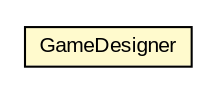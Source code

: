 #!/usr/local/bin/dot
#
# Class diagram 
# Generated by UMLGraph version R5_6 (http://www.umlgraph.org/)
#

digraph G {
	edge [fontname="arial",fontsize=10,labelfontname="arial",labelfontsize=10];
	node [fontname="arial",fontsize=10,shape=plaintext];
	nodesep=0.25;
	ranksep=0.5;
	// org.headfirst.ooad.game.client.GameDesigner
	c14996 [label=<<table title="org.headfirst.ooad.game.client.GameDesigner" border="0" cellborder="1" cellspacing="0" cellpadding="2" port="p" bgcolor="lemonChiffon" href="./GameDesigner.html">
		<tr><td><table border="0" cellspacing="0" cellpadding="1">
<tr><td align="center" balign="center"> GameDesigner </td></tr>
		</table></td></tr>
		</table>>, URL="./GameDesigner.html", fontname="arial", fontcolor="black", fontsize=10.0];
}

